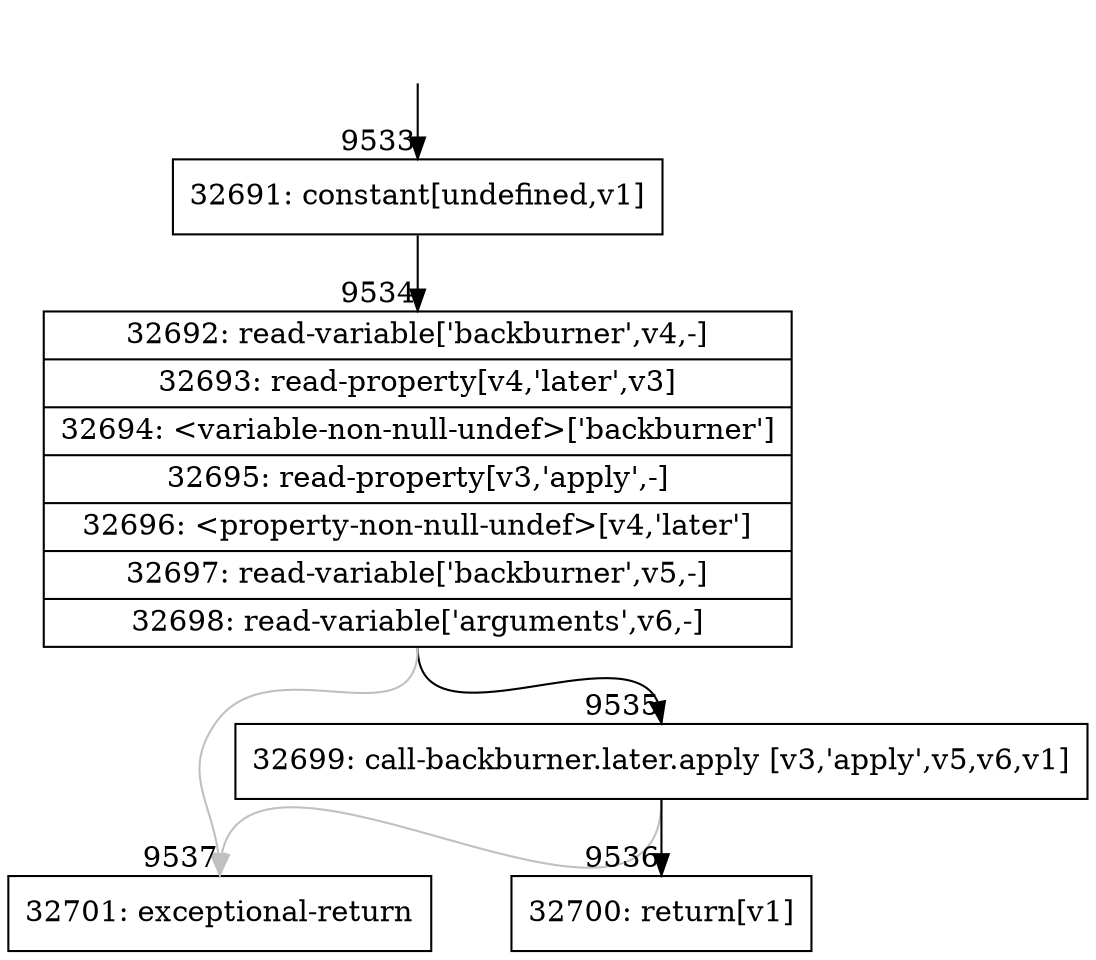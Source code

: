 digraph {
rankdir="TD"
BB_entry803[shape=none,label=""];
BB_entry803 -> BB9533 [tailport=s, headport=n, headlabel="    9533"]
BB9533 [shape=record label="{32691: constant[undefined,v1]}" ] 
BB9533 -> BB9534 [tailport=s, headport=n, headlabel="      9534"]
BB9534 [shape=record label="{32692: read-variable['backburner',v4,-]|32693: read-property[v4,'later',v3]|32694: \<variable-non-null-undef\>['backburner']|32695: read-property[v3,'apply',-]|32696: \<property-non-null-undef\>[v4,'later']|32697: read-variable['backburner',v5,-]|32698: read-variable['arguments',v6,-]}" ] 
BB9534 -> BB9535 [tailport=s, headport=n, headlabel="      9535"]
BB9534 -> BB9537 [tailport=s, headport=n, color=gray, headlabel="      9537"]
BB9535 [shape=record label="{32699: call-backburner.later.apply [v3,'apply',v5,v6,v1]}" ] 
BB9535 -> BB9536 [tailport=s, headport=n, headlabel="      9536"]
BB9535 -> BB9537 [tailport=s, headport=n, color=gray]
BB9536 [shape=record label="{32700: return[v1]}" ] 
BB9537 [shape=record label="{32701: exceptional-return}" ] 
//#$~ 16984
}
